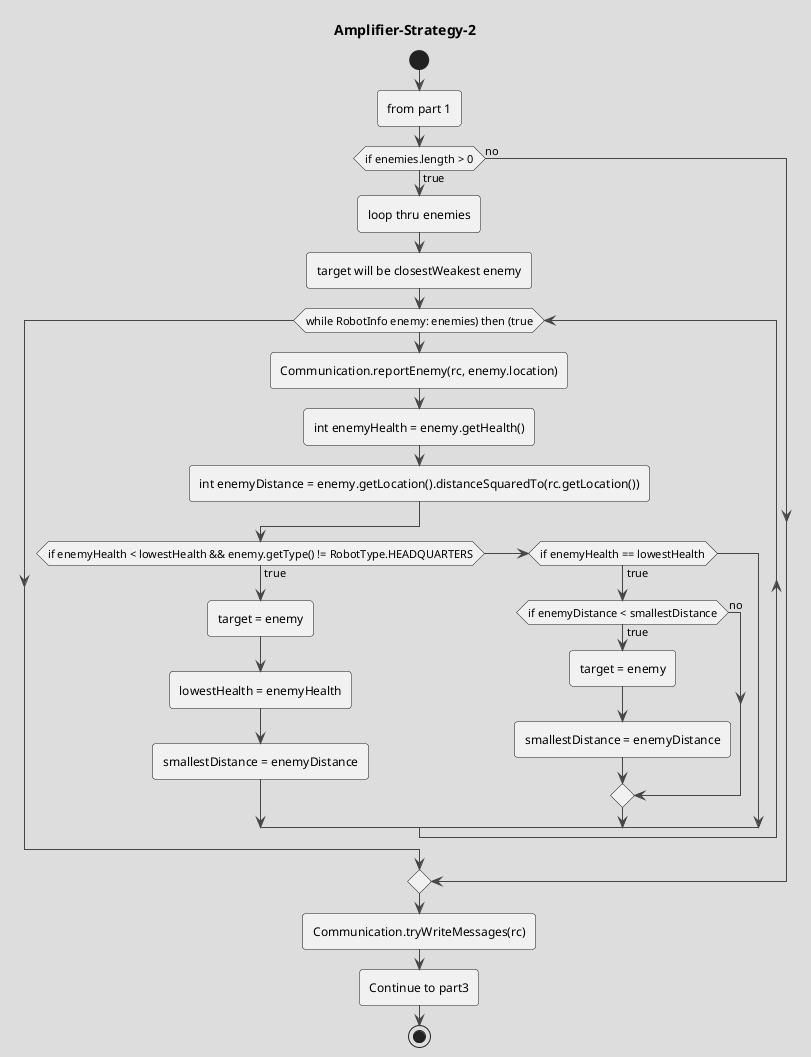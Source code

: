 @startuml Amplifier-Strategy-2
!theme toy 
title Amplifier-Strategy-2
start

:from part 1; 

' // Amplifiers want to avoid getting attacked, just loiter and sense other robots
' :int radius = rc.getType().actionRadiusSquared;
' :Team opponent = rc.getTeam().opponent();
' :RobotInfo[] enemies = rc.senseNearbyRobots(radius, opponent);
' :int lowestHealth = 1000;
' :int smallestDistance = 100;
' :RobotInfo target = null;
' :Communication.clearObsoleteEnemies(rc);
if (if enemies.length > 0) then (true)
    :loop thru enemies;
    :target will be closestWeakest enemy;
    while (while RobotInfo enemy: enemies) then (true)
        :Communication.reportEnemy(rc, enemy.location);
        :int enemyHealth = enemy.getHealth();
        :int enemyDistance = enemy.getLocation().distanceSquaredTo(rc.getLocation());
        if (if enemyHealth < lowestHealth && enemy.getType() != RobotType.HEADQUARTERS) then (true)
            :target = enemy;
            :lowestHealth = enemyHealth;
            :smallestDistance = enemyDistance;
        else if (if enemyHealth == lowestHealth) then (true)
            if (if enemyDistance < smallestDistance) then (true)
                :target = enemy;
                :smallestDistance = enemyDistance;
            else (no)
            endif    
        endif
    endwhile
else (no)
endif    

:Communication.tryWriteMessages(rc);

:Continue to part3; 
stop
@enduml


